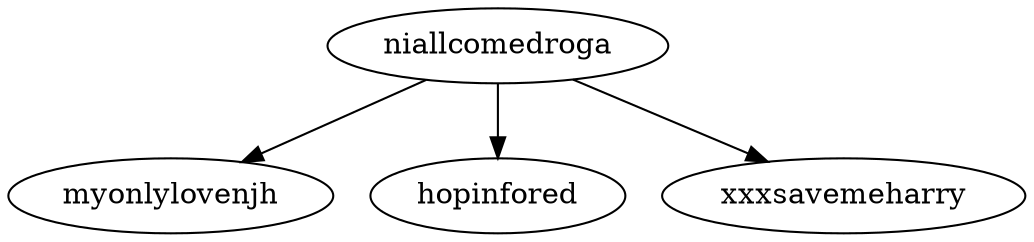 strict digraph {
"niallcomedroga" -> "myonlylovenjh"
"niallcomedroga" -> "hopinfored"
"niallcomedroga" -> "xxxsavemeharry"
}